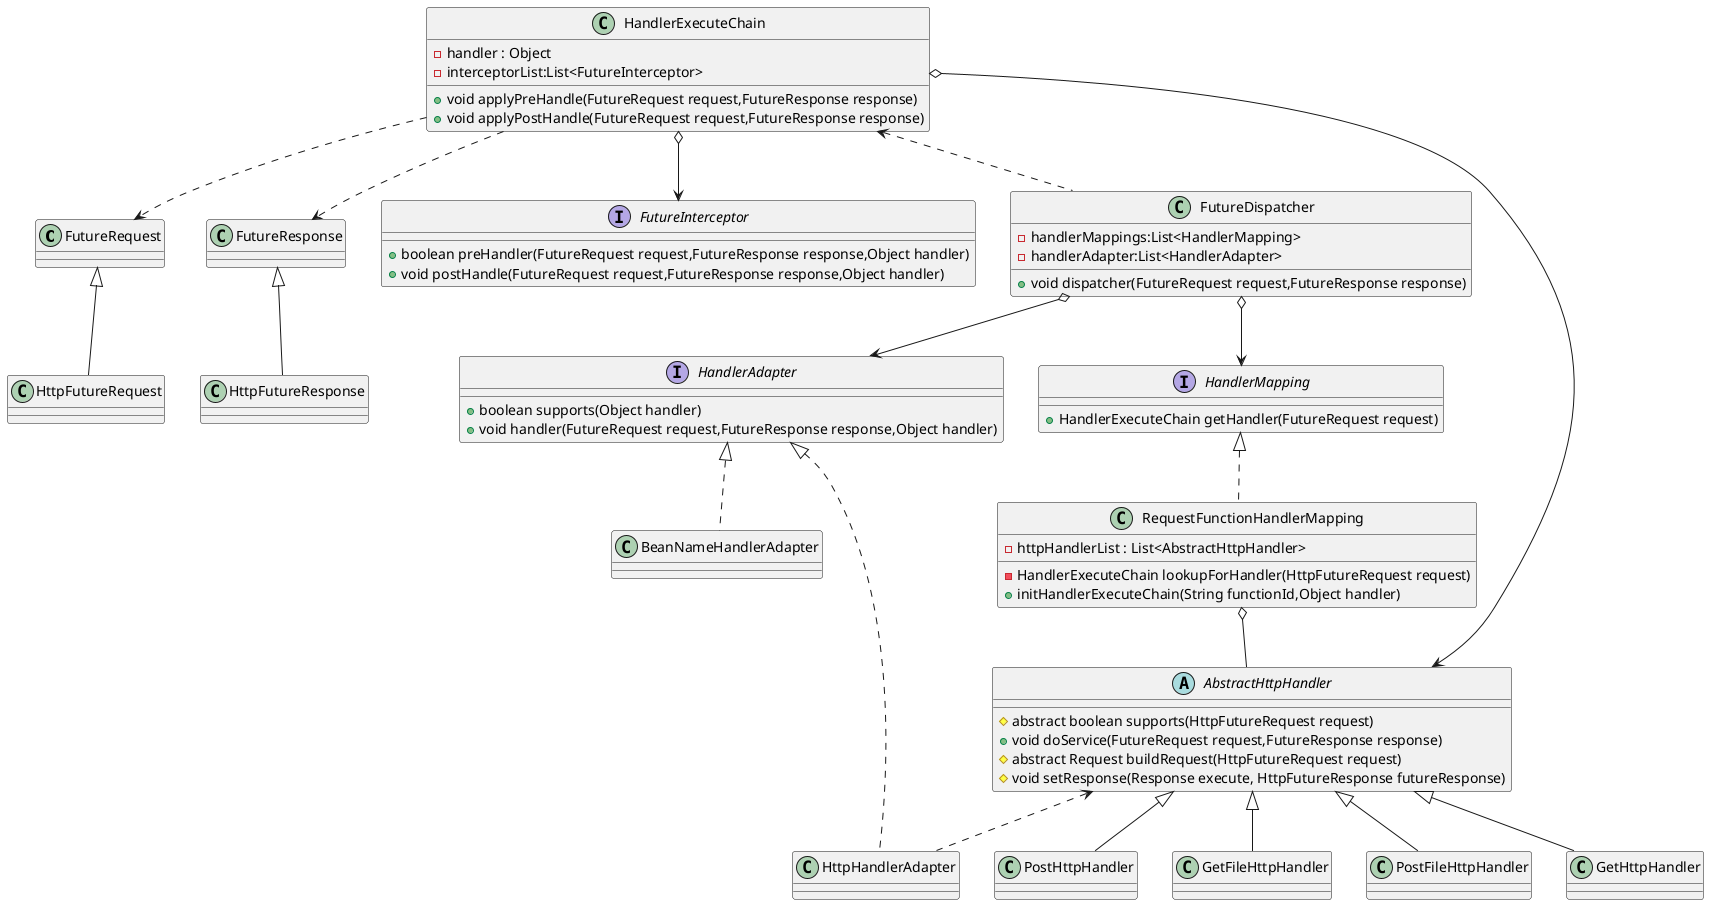 @startuml
'https://plantuml.com/class-diagram

class FutureRequest
class FutureResponse
class HttpFutureRequest
class HttpFutureResponse
FutureRequest <|-- HttpFutureRequest
FutureResponse <|-- HttpFutureResponse


interface HandlerMapping {
    + HandlerExecuteChain getHandler(FutureRequest request)
}

interface HandlerAdapter{
    + boolean supports(Object handler)
    + void handler(FutureRequest request,FutureResponse response,Object handler)
}
interface FutureInterceptor{
    + boolean preHandler(FutureRequest request,FutureResponse response,Object handler)
    + void postHandle(FutureRequest request,FutureResponse response,Object handler)
}


class HttpHandlerAdapter
class BeanNameHandlerAdapter
HandlerAdapter <|.. HttpHandlerAdapter
HandlerAdapter <|.. BeanNameHandlerAdapter

class HandlerExecuteChain{
    - handler : Object
    - interceptorList:List<FutureInterceptor>
    + void applyPreHandle(FutureRequest request,FutureResponse response)
    + void applyPostHandle(FutureRequest request,FutureResponse response)
}

HandlerExecuteChain o--> FutureInterceptor
HandlerExecuteChain ..> FutureRequest
HandlerExecuteChain ..> FutureResponse


class RequestFunctionHandlerMapping{
   - httpHandlerList : List<AbstractHttpHandler>
   - HandlerExecuteChain lookupForHandler(HttpFutureRequest request)
   + initHandlerExecuteChain(String functionId,Object handler)
}


HandlerMapping <|.. RequestFunctionHandlerMapping


class FutureDispatcher{
    - handlerMappings:List<HandlerMapping>
    - handlerAdapter:List<HandlerAdapter>
    + void dispatcher(FutureRequest request,FutureResponse response)
}
FutureDispatcher o--> HandlerMapping
FutureDispatcher o--> HandlerAdapter
HandlerExecuteChain <.. FutureDispatcher

abstract class AbstractHttpHandler{
    # abstract boolean supports(HttpFutureRequest request)
    + void doService(FutureRequest request,FutureResponse response)
    # abstract Request buildRequest(HttpFutureRequest request)
    # void setResponse(Response execute, HttpFutureResponse futureResponse)
}
class GetHttpHandler
class PostHttpHandler
class GetFileHttpHandler
class PostFileHttpHandler

AbstractHttpHandler <|-- GetHttpHandler
AbstractHttpHandler <|-- PostHttpHandler
AbstractHttpHandler <|-- GetFileHttpHandler
AbstractHttpHandler <|-- PostFileHttpHandler

RequestFunctionHandlerMapping o-- AbstractHttpHandler
AbstractHttpHandler <.. HttpHandlerAdapter

HandlerExecuteChain o--> AbstractHttpHandler
@enduml